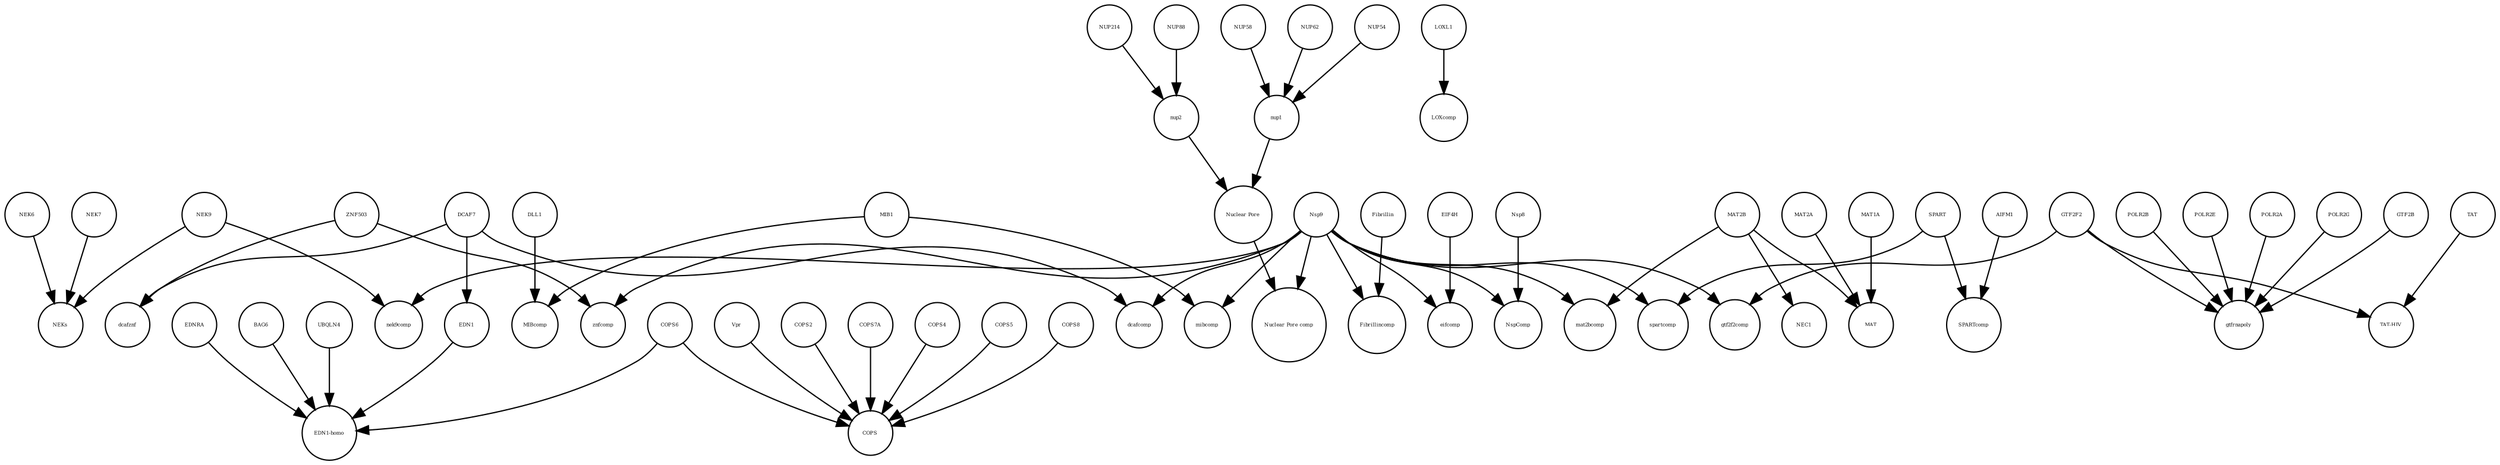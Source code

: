strict digraph  {
"Nuclear Pore comp" [annotation="", bipartite=0, cls=complex, fontsize=4, label="Nuclear Pore comp", shape=circle];
NUP54 [annotation=urn_miriam_uniprot_Q7Z3B4, bipartite=0, cls=macromolecule, fontsize=4, label=NUP54, shape=circle];
NEK6 [annotation="", bipartite=0, cls=macromolecule, fontsize=4, label=NEK6, shape=circle];
AIFM1 [annotation="", bipartite=0, cls=macromolecule, fontsize=4, label=AIFM1, shape=circle];
MAT [annotation="", bipartite=0, cls=complex, fontsize=4, label=MAT, shape=circle];
SPARTcomp [annotation="", bipartite=0, cls=complex, fontsize=4, label=SPARTcomp, shape=circle];
nek9comp [annotation="", bipartite=0, cls=complex, fontsize=4, label=nek9comp, shape=circle];
znfcomp [annotation="", bipartite=0, cls=complex, fontsize=4, label=znfcomp, shape=circle];
Vpr [annotation="", bipartite=0, cls=macromolecule, fontsize=4, label=Vpr, shape=circle];
COPS6 [annotation="", bipartite=0, cls=macromolecule, fontsize=4, label=COPS6, shape=circle];
EDN1 [annotation=urn_miriam_uniprot_P05305, bipartite=0, cls=macromolecule, fontsize=4, label=EDN1, shape=circle];
NEK9 [annotation=urn_miriam_uniprot_Q8TD19, bipartite=0, cls=macromolecule, fontsize=4, label=NEK9, shape=circle];
Fibrillin [annotation="", bipartite=0, cls=complex, fontsize=4, label=Fibrillin, shape=circle];
POLR2B [annotation="", bipartite=0, cls=macromolecule, fontsize=4, label=POLR2B, shape=circle];
dcafznf [annotation="", bipartite=0, cls=complex, fontsize=4, label=dcafznf, shape=circle];
POLR2E [annotation="", bipartite=0, cls=macromolecule, fontsize=4, label=POLR2E, shape=circle];
NEKs [annotation="", bipartite=0, cls=complex, fontsize=4, label=NEKs, shape=circle];
mibcomp [annotation="", bipartite=0, cls=complex, fontsize=4, label=mibcomp, shape=circle];
COPS2 [annotation="", bipartite=0, cls=macromolecule, fontsize=4, label=COPS2, shape=circle];
Nsp8 [annotation="urn_miriam_uniprot_P0DTD1|urn_miriam_ncbiprotein_YP_009725304", bipartite=0, cls=macromolecule, fontsize=4, label=Nsp8, shape=circle];
NUP58 [annotation=urn_miriam_uniprot_Q9BVL2, bipartite=0, cls=macromolecule, fontsize=4, label=NUP58, shape=circle];
MAT2A [annotation="", bipartite=0, cls=macromolecule, fontsize=4, label=MAT2A, shape=circle];
COPS7A [annotation="", bipartite=0, cls=macromolecule, fontsize=4, label=COPS7A, shape=circle];
ZNF503 [annotation=urn_miriam_uniprot_Q96F45, bipartite=0, cls=macromolecule, fontsize=4, label=ZNF503, shape=circle];
gtfrnapoly [annotation="", bipartite=0, cls=complex, fontsize=4, label=gtfrnapoly, shape=circle];
EDNRA [annotation="", bipartite=0, cls=macromolecule, fontsize=4, label=EDNRA, shape=circle];
nup2 [annotation="", bipartite=0, cls=complex, fontsize=4, label=nup2, shape=circle];
nup1 [annotation="", bipartite=0, cls=complex, fontsize=4, label=nup1, shape=circle];
LOXcomp [annotation="", bipartite=0, cls=complex, fontsize=4, label=LOXcomp, shape=circle];
COPS [annotation="", bipartite=0, cls=complex, fontsize=4, label=COPS, shape=circle];
COPS4 [annotation="", bipartite=0, cls=macromolecule, fontsize=4, label=COPS4, shape=circle];
POLR2A [annotation=urn_miriam_uniprot_P30876, bipartite=0, cls=macromolecule, fontsize=4, label=POLR2A, shape=circle];
NEK7 [annotation="", bipartite=0, cls=macromolecule, fontsize=4, label=NEK7, shape=circle];
dcafcomp [annotation="", bipartite=0, cls=complex, fontsize=4, label=dcafcomp, shape=circle];
"Nuclear Pore" [annotation="", bipartite=0, cls=complex, fontsize=4, label="Nuclear Pore", shape=circle];
NUP88 [annotation="urn_miriam_uniprot_Q99567|urn_miriam_pubmed_30543681", bipartite=0, cls=macromolecule, fontsize=4, label=NUP88, shape=circle];
COPS5 [annotation="", bipartite=0, cls=macromolecule, fontsize=4, label=COPS5, shape=circle];
COPS8 [annotation="", bipartite=0, cls=macromolecule, fontsize=4, label=COPS8, shape=circle];
POLR2G [annotation="", bipartite=0, cls=macromolecule, fontsize=4, label=POLR2G, shape=circle];
GTF2F2 [annotation="urn_miriam_uniprot_P13984|urn_miriam_pubmed_10428810", bipartite=0, cls=macromolecule, fontsize=4, label=GTF2F2, shape=circle];
Fibrillincomp [annotation="", bipartite=0, cls=complex, fontsize=4, label=Fibrillincomp, shape=circle];
eifcomp [annotation="", bipartite=0, cls=complex, fontsize=4, label=eifcomp, shape=circle];
"EDN1-homo" [annotation="", bipartite=0, cls=complex, fontsize=4, label="EDN1-homo", shape=circle];
Nsp9 [annotation="urn_miriam_uniprot_P0DTD1|urn_miriam_ncbiprotein_YP_009725305", bipartite=0, cls=macromolecule, fontsize=4, label=Nsp9, shape=circle];
MAT2B [annotation="urn_miriam_uniprot_Q9NZL9|urn_miriam_pubmed_10644686|urn_miriam_pubmed_23189196|urn_miriam_pubmed_25075345|urn_miriam_pubmed_23425511", bipartite=0, cls=macromolecule, fontsize=4, label=MAT2B, shape=circle];
NspComp [annotation="", bipartite=0, cls=complex, fontsize=4, label=NspComp, shape=circle];
MAT1A [annotation="", bipartite=0, cls=macromolecule, fontsize=4, label=MAT1A, shape=circle];
GTF2B [annotation="", bipartite=0, cls=macromolecule, fontsize=4, label=GTF2B, shape=circle];
NEC1 [annotation="", bipartite=0, cls=complex, fontsize=4, label=NEC1, shape=circle];
mat2bcomp [annotation="", bipartite=0, cls=complex, fontsize=4, label=mat2bcomp, shape=circle];
spartcomp [annotation="", bipartite=0, cls=complex, fontsize=4, label=spartcomp, shape=circle];
MIB1 [annotation="urn_miriam_uniprot_Q86YT6|urn_miriam_pubmed_24185901", bipartite=0, cls=macromolecule, fontsize=4, label=MIB1, shape=circle];
MIBcomp [annotation="", bipartite=0, cls=complex, fontsize=4, label=MIBcomp, shape=circle];
BAG6 [annotation="", bipartite=0, cls=macromolecule, fontsize=4, label=BAG6, shape=circle];
DLL1 [annotation="", bipartite=0, cls=macromolecule, fontsize=4, label=DLL1, shape=circle];
NUP62 [annotation=urn_miriam_uniprot_P37198, bipartite=0, cls=macromolecule, fontsize=4, label=NUP62, shape=circle];
"TAT-HIV" [annotation="", bipartite=0, cls=complex, fontsize=4, label="TAT-HIV", shape=circle];
EIF4H [annotation="urn_miriam_uniprot_Q15056|urn_miriam_pubmed_10585411|urn_miriam_pubmed_11418588", bipartite=0, cls=macromolecule, fontsize=4, label=EIF4H, shape=circle];
TAT [annotation="", bipartite=0, cls=macromolecule, fontsize=4, label=TAT, shape=circle];
UBQLN4 [annotation="", bipartite=0, cls=macromolecule, fontsize=4, label=UBQLN4, shape=circle];
DCAF7 [annotation="urn_miriam_uniprot_P61962|urn_miriam_pubmed_16887337|urn_miriam_pubmed_16949367", bipartite=0, cls=macromolecule, fontsize=4, label=DCAF7, shape=circle];
LOXL1 [annotation="", bipartite=0, cls=macromolecule, fontsize=4, label=LOXL1, shape=circle];
SPART [annotation=urn_miriam_uniprot_Q8N0X7, bipartite=0, cls=macromolecule, fontsize=4, label=SPART, shape=circle];
NUP214 [annotation=urn_miriam_uniprot_P35658, bipartite=0, cls=macromolecule, fontsize=4, label=NUP214, shape=circle];
gtf2f2comp [annotation="", bipartite=0, cls=complex, fontsize=4, label=gtf2f2comp, shape=circle];
NUP54 -> nup1  [annotation="", interaction_type=production];
NEK6 -> NEKs  [annotation="", interaction_type=production];
AIFM1 -> SPARTcomp  [annotation="", interaction_type=production];
Vpr -> COPS  [annotation="", interaction_type=production];
COPS6 -> "EDN1-homo"  [annotation="", interaction_type=production];
COPS6 -> COPS  [annotation="", interaction_type=production];
EDN1 -> "EDN1-homo"  [annotation="", interaction_type=production];
NEK9 -> NEKs  [annotation="", interaction_type=production];
NEK9 -> nek9comp  [annotation="", interaction_type=production];
Fibrillin -> Fibrillincomp  [annotation="", interaction_type=production];
POLR2B -> gtfrnapoly  [annotation="", interaction_type=production];
POLR2E -> gtfrnapoly  [annotation="", interaction_type=production];
COPS2 -> COPS  [annotation="", interaction_type=production];
Nsp8 -> NspComp  [annotation="", interaction_type=production];
NUP58 -> nup1  [annotation="", interaction_type=production];
MAT2A -> MAT  [annotation="", interaction_type=production];
COPS7A -> COPS  [annotation="", interaction_type=production];
ZNF503 -> dcafznf  [annotation="", interaction_type=production];
ZNF503 -> znfcomp  [annotation="", interaction_type=production];
EDNRA -> "EDN1-homo"  [annotation="", interaction_type=production];
nup2 -> "Nuclear Pore"  [annotation="", interaction_type=production];
nup1 -> "Nuclear Pore"  [annotation="", interaction_type=production];
COPS4 -> COPS  [annotation="", interaction_type=production];
POLR2A -> gtfrnapoly  [annotation="", interaction_type=production];
NEK7 -> NEKs  [annotation="", interaction_type=production];
"Nuclear Pore" -> "Nuclear Pore comp"  [annotation="", interaction_type=production];
NUP88 -> nup2  [annotation="", interaction_type=production];
COPS5 -> COPS  [annotation="", interaction_type=production];
COPS8 -> COPS  [annotation="", interaction_type=production];
POLR2G -> gtfrnapoly  [annotation="", interaction_type=production];
GTF2F2 -> gtf2f2comp  [annotation="", interaction_type=production];
GTF2F2 -> "TAT-HIV"  [annotation="", interaction_type=production];
GTF2F2 -> gtfrnapoly  [annotation="", interaction_type=production];
Nsp9 -> Fibrillincomp  [annotation="", interaction_type=production];
Nsp9 -> "Nuclear Pore comp"  [annotation="", interaction_type=production];
Nsp9 -> NspComp  [annotation="", interaction_type=production];
Nsp9 -> dcafcomp  [annotation="", interaction_type=production];
Nsp9 -> gtf2f2comp  [annotation="", interaction_type=production];
Nsp9 -> nek9comp  [annotation="", interaction_type=production];
Nsp9 -> spartcomp  [annotation="", interaction_type=production];
Nsp9 -> mibcomp  [annotation="", interaction_type=production];
Nsp9 -> mat2bcomp  [annotation="", interaction_type=production];
Nsp9 -> eifcomp  [annotation="", interaction_type=production];
Nsp9 -> znfcomp  [annotation="", interaction_type=production];
MAT2B -> mat2bcomp  [annotation="", interaction_type=production];
MAT2B -> MAT  [annotation="", interaction_type=production];
MAT2B -> NEC1  [annotation="", interaction_type=production];
MAT1A -> MAT  [annotation="", interaction_type=production];
GTF2B -> gtfrnapoly  [annotation="", interaction_type=production];
MIB1 -> MIBcomp  [annotation="", interaction_type=production];
MIB1 -> mibcomp  [annotation="", interaction_type=production];
BAG6 -> "EDN1-homo"  [annotation="", interaction_type=production];
DLL1 -> MIBcomp  [annotation="", interaction_type=production];
NUP62 -> nup1  [annotation="", interaction_type=production];
EIF4H -> eifcomp  [annotation="", interaction_type=production];
TAT -> "TAT-HIV"  [annotation="", interaction_type=production];
UBQLN4 -> "EDN1-homo"  [annotation="", interaction_type=production];
DCAF7 -> dcafznf  [annotation="", interaction_type=production];
DCAF7 -> dcafcomp  [annotation="", interaction_type=production];
DCAF7 -> EDN1  [annotation=urn_miriam_pubmed_27880803, interaction_type=catalysis];
LOXL1 -> LOXcomp  [annotation="", interaction_type=production];
SPART -> SPARTcomp  [annotation="", interaction_type=production];
SPART -> spartcomp  [annotation="", interaction_type=production];
NUP214 -> nup2  [annotation="", interaction_type=production];
}
